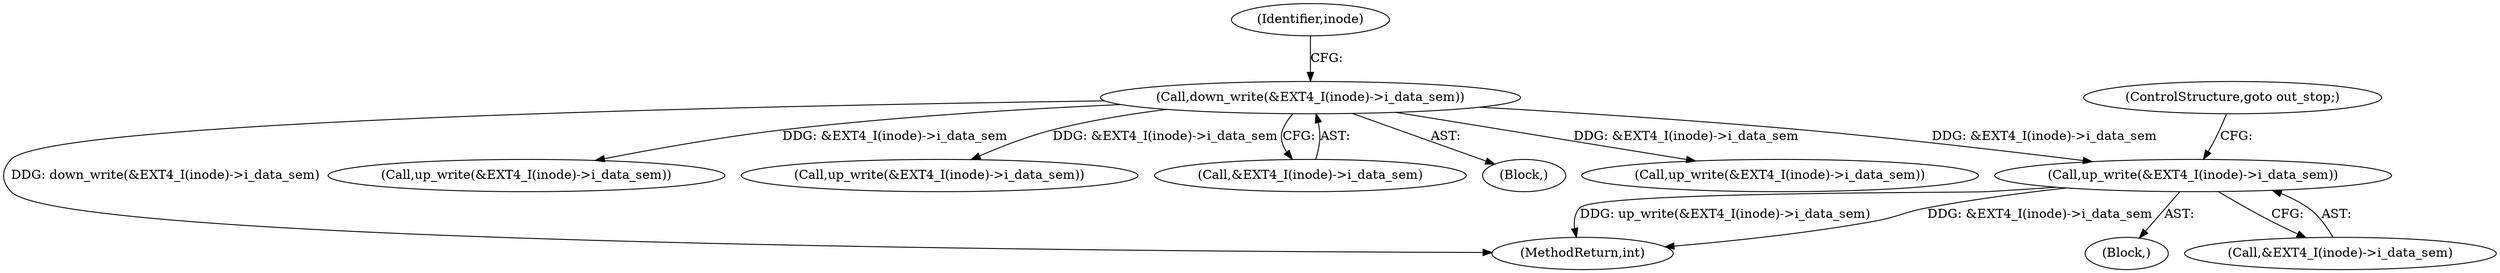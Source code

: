 digraph "0_linux_ea3d7209ca01da209cda6f0dea8be9cc4b7a933b@API" {
"1000302" [label="(Call,up_write(&EXT4_I(inode)->i_data_sem))"];
"1000265" [label="(Call,down_write(&EXT4_I(inode)->i_data_sem))"];
"1000384" [label="(MethodReturn,int)"];
"1000346" [label="(Call,up_write(&EXT4_I(inode)->i_data_sem))"];
"1000284" [label="(Call,up_write(&EXT4_I(inode)->i_data_sem))"];
"1000301" [label="(Block,)"];
"1000266" [label="(Call,&EXT4_I(inode)->i_data_sem)"];
"1000308" [label="(ControlStructure,goto out_stop;)"];
"1000272" [label="(Identifier,inode)"];
"1000113" [label="(Block,)"];
"1000324" [label="(Call,up_write(&EXT4_I(inode)->i_data_sem))"];
"1000302" [label="(Call,up_write(&EXT4_I(inode)->i_data_sem))"];
"1000303" [label="(Call,&EXT4_I(inode)->i_data_sem)"];
"1000265" [label="(Call,down_write(&EXT4_I(inode)->i_data_sem))"];
"1000302" -> "1000301"  [label="AST: "];
"1000302" -> "1000303"  [label="CFG: "];
"1000303" -> "1000302"  [label="AST: "];
"1000308" -> "1000302"  [label="CFG: "];
"1000302" -> "1000384"  [label="DDG: &EXT4_I(inode)->i_data_sem"];
"1000302" -> "1000384"  [label="DDG: up_write(&EXT4_I(inode)->i_data_sem)"];
"1000265" -> "1000302"  [label="DDG: &EXT4_I(inode)->i_data_sem"];
"1000265" -> "1000113"  [label="AST: "];
"1000265" -> "1000266"  [label="CFG: "];
"1000266" -> "1000265"  [label="AST: "];
"1000272" -> "1000265"  [label="CFG: "];
"1000265" -> "1000384"  [label="DDG: down_write(&EXT4_I(inode)->i_data_sem)"];
"1000265" -> "1000284"  [label="DDG: &EXT4_I(inode)->i_data_sem"];
"1000265" -> "1000324"  [label="DDG: &EXT4_I(inode)->i_data_sem"];
"1000265" -> "1000346"  [label="DDG: &EXT4_I(inode)->i_data_sem"];
}
